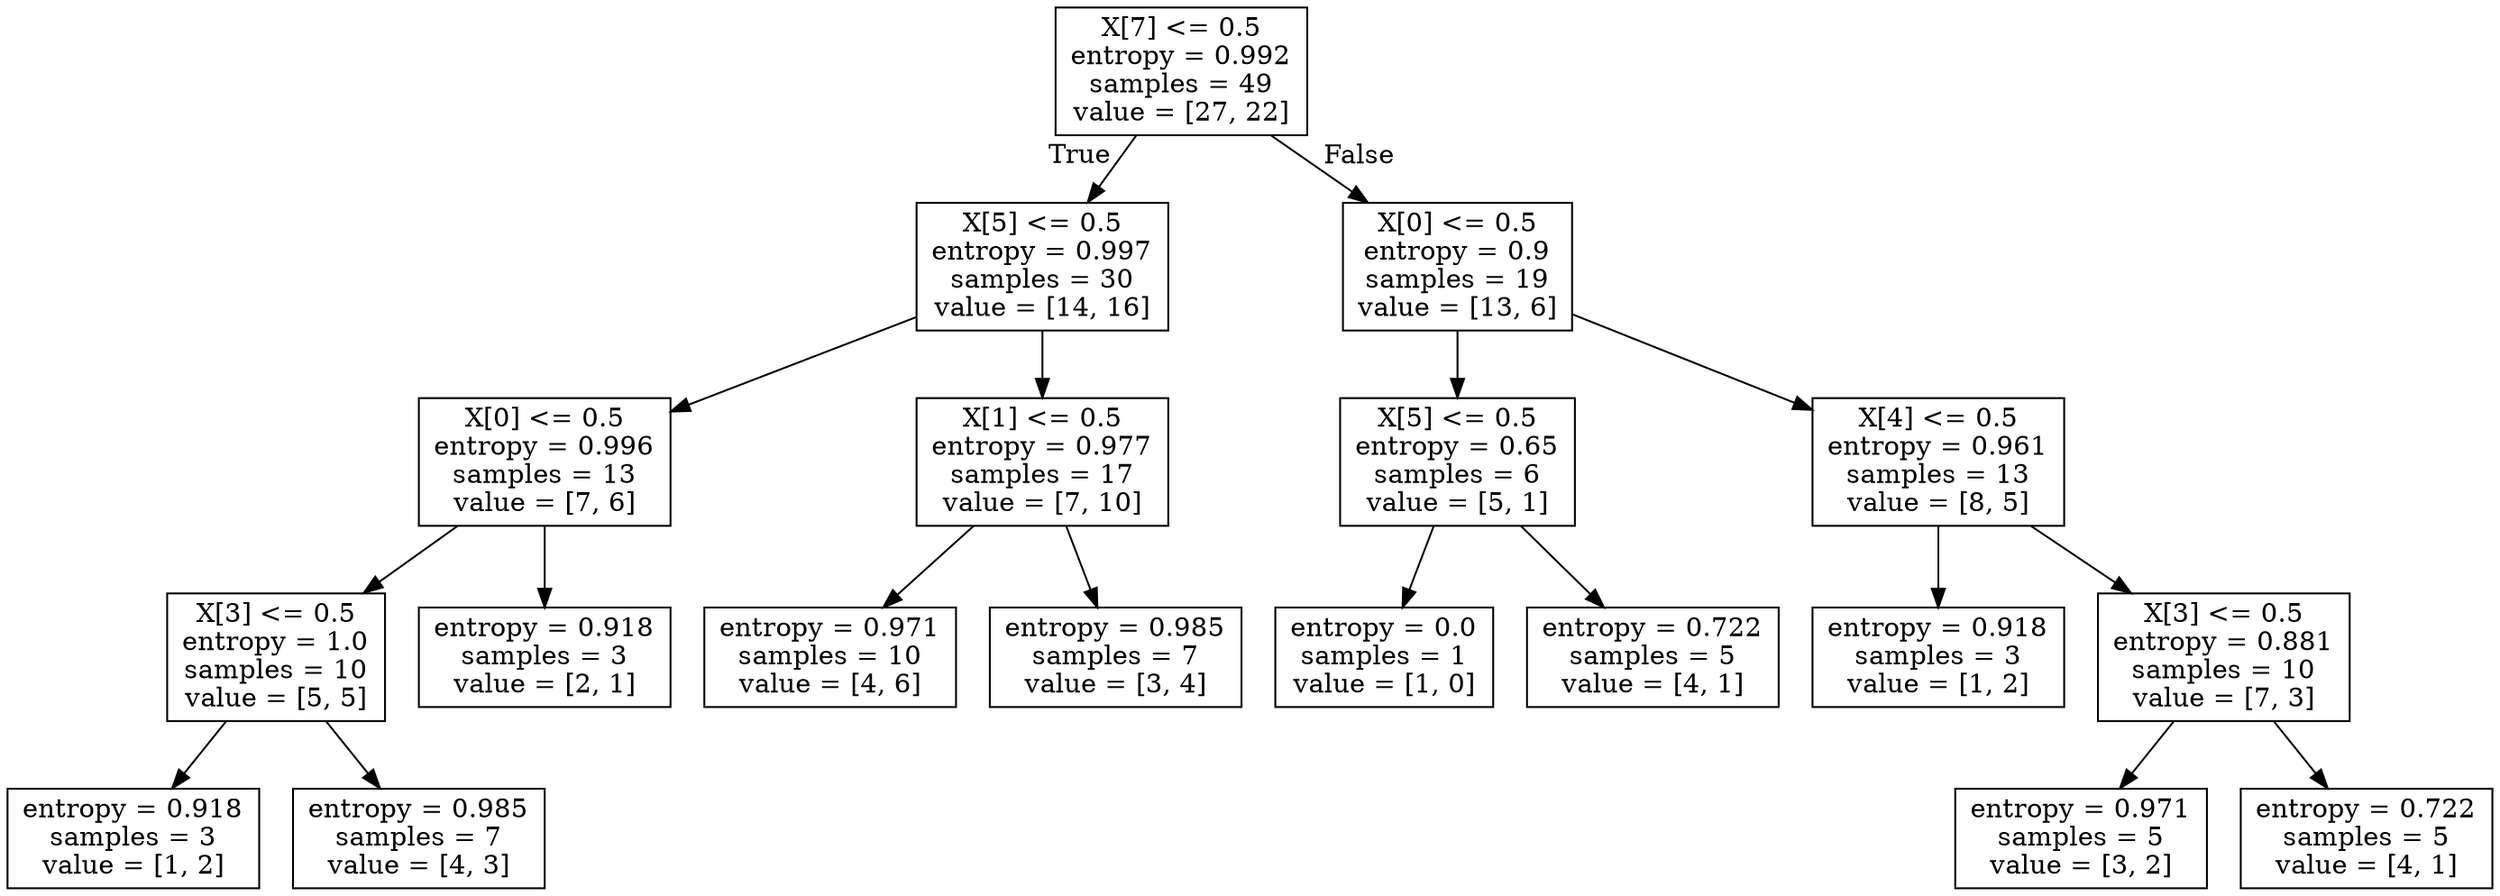 digraph Tree {
node [shape=box] ;
0 [label="X[7] <= 0.5\nentropy = 0.992\nsamples = 49\nvalue = [27, 22]"] ;
1 [label="X[5] <= 0.5\nentropy = 0.997\nsamples = 30\nvalue = [14, 16]"] ;
0 -> 1 [labeldistance=2.5, labelangle=45, headlabel="True"] ;
2 [label="X[0] <= 0.5\nentropy = 0.996\nsamples = 13\nvalue = [7, 6]"] ;
1 -> 2 ;
3 [label="X[3] <= 0.5\nentropy = 1.0\nsamples = 10\nvalue = [5, 5]"] ;
2 -> 3 ;
4 [label="entropy = 0.918\nsamples = 3\nvalue = [1, 2]"] ;
3 -> 4 ;
5 [label="entropy = 0.985\nsamples = 7\nvalue = [4, 3]"] ;
3 -> 5 ;
6 [label="entropy = 0.918\nsamples = 3\nvalue = [2, 1]"] ;
2 -> 6 ;
7 [label="X[1] <= 0.5\nentropy = 0.977\nsamples = 17\nvalue = [7, 10]"] ;
1 -> 7 ;
8 [label="entropy = 0.971\nsamples = 10\nvalue = [4, 6]"] ;
7 -> 8 ;
9 [label="entropy = 0.985\nsamples = 7\nvalue = [3, 4]"] ;
7 -> 9 ;
10 [label="X[0] <= 0.5\nentropy = 0.9\nsamples = 19\nvalue = [13, 6]"] ;
0 -> 10 [labeldistance=2.5, labelangle=-45, headlabel="False"] ;
11 [label="X[5] <= 0.5\nentropy = 0.65\nsamples = 6\nvalue = [5, 1]"] ;
10 -> 11 ;
12 [label="entropy = 0.0\nsamples = 1\nvalue = [1, 0]"] ;
11 -> 12 ;
13 [label="entropy = 0.722\nsamples = 5\nvalue = [4, 1]"] ;
11 -> 13 ;
14 [label="X[4] <= 0.5\nentropy = 0.961\nsamples = 13\nvalue = [8, 5]"] ;
10 -> 14 ;
15 [label="entropy = 0.918\nsamples = 3\nvalue = [1, 2]"] ;
14 -> 15 ;
16 [label="X[3] <= 0.5\nentropy = 0.881\nsamples = 10\nvalue = [7, 3]"] ;
14 -> 16 ;
17 [label="entropy = 0.971\nsamples = 5\nvalue = [3, 2]"] ;
16 -> 17 ;
18 [label="entropy = 0.722\nsamples = 5\nvalue = [4, 1]"] ;
16 -> 18 ;
}
